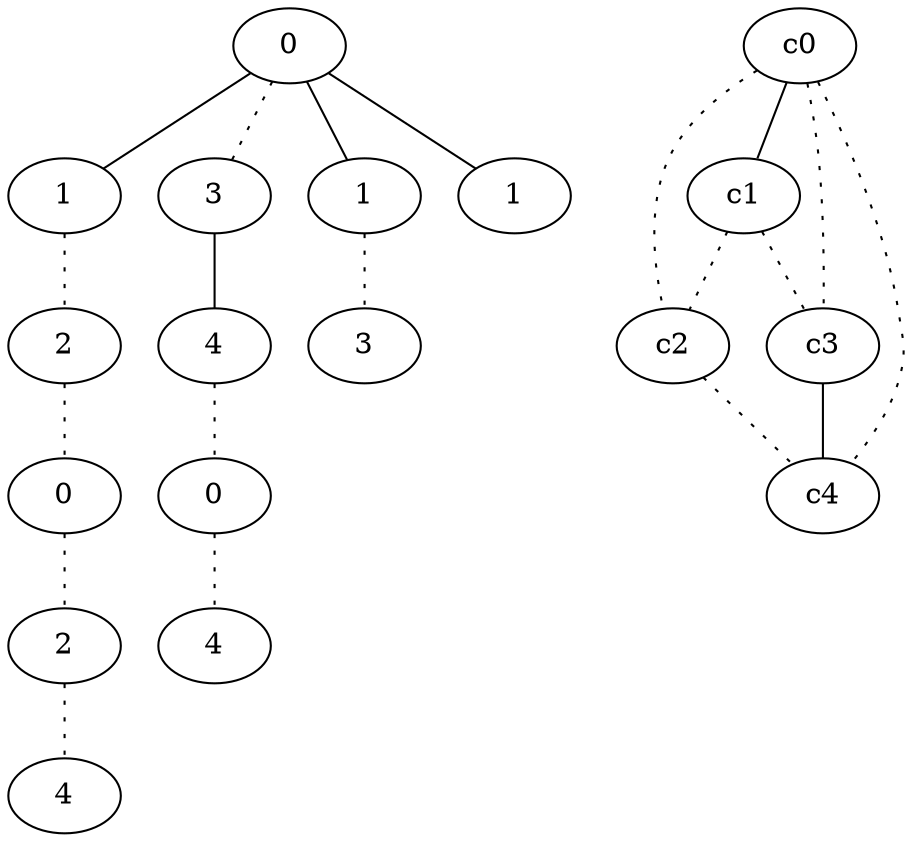 graph {
a0[label=0];
a1[label=1];
a2[label=2];
a3[label=0];
a4[label=2];
a5[label=4];
a6[label=3];
a7[label=4];
a8[label=0];
a9[label=4];
a10[label=1];
a11[label=3];
a12[label=1];
a0 -- a1;
a0 -- a6 [style=dotted];
a0 -- a10;
a0 -- a12;
a1 -- a2 [style=dotted];
a2 -- a3 [style=dotted];
a3 -- a4 [style=dotted];
a4 -- a5 [style=dotted];
a6 -- a7;
a7 -- a8 [style=dotted];
a8 -- a9 [style=dotted];
a10 -- a11 [style=dotted];
c0 -- c1;
c0 -- c2 [style=dotted];
c0 -- c3 [style=dotted];
c0 -- c4 [style=dotted];
c1 -- c2 [style=dotted];
c1 -- c3 [style=dotted];
c2 -- c4 [style=dotted];
c3 -- c4;
}
